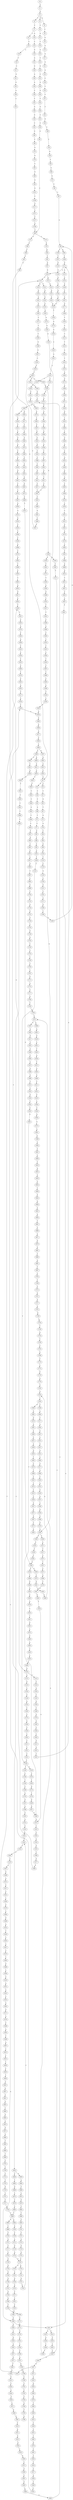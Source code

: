 strict digraph  {
	S0 -> S1 [ label = A ];
	S1 -> S2 [ label = G ];
	S2 -> S3 [ label = A ];
	S2 -> S4 [ label = C ];
	S2 -> S5 [ label = G ];
	S3 -> S6 [ label = T ];
	S4 -> S7 [ label = T ];
	S5 -> S8 [ label = T ];
	S6 -> S9 [ label = A ];
	S7 -> S10 [ label = A ];
	S7 -> S11 [ label = C ];
	S8 -> S12 [ label = G ];
	S9 -> S13 [ label = A ];
	S10 -> S14 [ label = C ];
	S11 -> S15 [ label = C ];
	S12 -> S16 [ label = C ];
	S13 -> S17 [ label = A ];
	S14 -> S18 [ label = G ];
	S15 -> S19 [ label = A ];
	S16 -> S20 [ label = A ];
	S17 -> S21 [ label = A ];
	S18 -> S22 [ label = A ];
	S19 -> S23 [ label = C ];
	S20 -> S24 [ label = C ];
	S21 -> S25 [ label = A ];
	S22 -> S26 [ label = G ];
	S23 -> S27 [ label = C ];
	S24 -> S28 [ label = G ];
	S25 -> S29 [ label = C ];
	S26 -> S30 [ label = A ];
	S27 -> S31 [ label = G ];
	S28 -> S32 [ label = C ];
	S29 -> S33 [ label = T ];
	S30 -> S34 [ label = A ];
	S31 -> S35 [ label = G ];
	S32 -> S36 [ label = G ];
	S33 -> S37 [ label = T ];
	S34 -> S38 [ label = C ];
	S35 -> S39 [ label = A ];
	S36 -> S40 [ label = G ];
	S37 -> S41 [ label = T ];
	S38 -> S42 [ label = T ];
	S39 -> S43 [ label = C ];
	S40 -> S44 [ label = T ];
	S41 -> S45 [ label = G ];
	S42 -> S46 [ label = G ];
	S43 -> S47 [ label = G ];
	S44 -> S48 [ label = G ];
	S45 -> S49 [ label = C ];
	S46 -> S50 [ label = G ];
	S47 -> S51 [ label = C ];
	S47 -> S52 [ label = T ];
	S48 -> S53 [ label = C ];
	S49 -> S54 [ label = C ];
	S50 -> S55 [ label = C ];
	S51 -> S56 [ label = C ];
	S52 -> S57 [ label = C ];
	S53 -> S58 [ label = C ];
	S54 -> S59 [ label = G ];
	S55 -> S60 [ label = G ];
	S56 -> S61 [ label = C ];
	S57 -> S62 [ label = G ];
	S58 -> S63 [ label = G ];
	S59 -> S64 [ label = T ];
	S60 -> S65 [ label = C ];
	S61 -> S66 [ label = A ];
	S62 -> S67 [ label = T ];
	S63 -> S68 [ label = C ];
	S64 -> S69 [ label = A ];
	S65 -> S70 [ label = A ];
	S66 -> S71 [ label = T ];
	S67 -> S72 [ label = G ];
	S68 -> S73 [ label = C ];
	S68 -> S74 [ label = A ];
	S69 -> S75 [ label = G ];
	S70 -> S76 [ label = G ];
	S71 -> S77 [ label = C ];
	S72 -> S78 [ label = A ];
	S73 -> S79 [ label = G ];
	S74 -> S80 [ label = A ];
	S75 -> S81 [ label = C ];
	S76 -> S82 [ label = C ];
	S77 -> S83 [ label = G ];
	S78 -> S84 [ label = C ];
	S79 -> S85 [ label = G ];
	S80 -> S86 [ label = C ];
	S81 -> S87 [ label = C ];
	S82 -> S88 [ label = G ];
	S83 -> S89 [ label = T ];
	S84 -> S90 [ label = C ];
	S85 -> S91 [ label = T ];
	S86 -> S92 [ label = C ];
	S87 -> S93 [ label = G ];
	S88 -> S94 [ label = G ];
	S89 -> S95 [ label = C ];
	S90 -> S96 [ label = G ];
	S91 -> S97 [ label = G ];
	S92 -> S98 [ label = A ];
	S93 -> S99 [ label = G ];
	S93 -> S100 [ label = C ];
	S94 -> S101 [ label = G ];
	S95 -> S102 [ label = C ];
	S96 -> S103 [ label = G ];
	S97 -> S104 [ label = G ];
	S98 -> S105 [ label = G ];
	S99 -> S106 [ label = T ];
	S100 -> S107 [ label = T ];
	S101 -> S108 [ label = T ];
	S102 -> S109 [ label = T ];
	S103 -> S110 [ label = T ];
	S104 -> S111 [ label = T ];
	S104 -> S112 [ label = A ];
	S105 -> S113 [ label = A ];
	S105 -> S114 [ label = T ];
	S106 -> S115 [ label = G ];
	S107 -> S116 [ label = G ];
	S108 -> S117 [ label = G ];
	S109 -> S118 [ label = C ];
	S110 -> S119 [ label = C ];
	S111 -> S120 [ label = G ];
	S111 -> S121 [ label = T ];
	S112 -> S122 [ label = A ];
	S113 -> S123 [ label = A ];
	S114 -> S124 [ label = C ];
	S115 -> S125 [ label = A ];
	S115 -> S104 [ label = G ];
	S116 -> S126 [ label = G ];
	S117 -> S127 [ label = C ];
	S118 -> S128 [ label = T ];
	S119 -> S129 [ label = G ];
	S120 -> S130 [ label = G ];
	S121 -> S131 [ label = A ];
	S122 -> S132 [ label = G ];
	S123 -> S133 [ label = C ];
	S124 -> S134 [ label = G ];
	S125 -> S135 [ label = C ];
	S126 -> S136 [ label = A ];
	S127 -> S137 [ label = C ];
	S128 -> S138 [ label = T ];
	S128 -> S139 [ label = G ];
	S129 -> S140 [ label = C ];
	S130 -> S141 [ label = A ];
	S131 -> S142 [ label = G ];
	S132 -> S143 [ label = A ];
	S133 -> S144 [ label = A ];
	S134 -> S145 [ label = C ];
	S135 -> S146 [ label = G ];
	S136 -> S147 [ label = A ];
	S137 -> S148 [ label = G ];
	S138 -> S149 [ label = C ];
	S139 -> S150 [ label = T ];
	S140 -> S151 [ label = G ];
	S141 -> S152 [ label = A ];
	S142 -> S153 [ label = A ];
	S143 -> S154 [ label = A ];
	S144 -> S155 [ label = G ];
	S145 -> S156 [ label = G ];
	S146 -> S157 [ label = T ];
	S147 -> S158 [ label = G ];
	S148 -> S68 [ label = C ];
	S149 -> S159 [ label = T ];
	S150 -> S160 [ label = C ];
	S151 -> S161 [ label = T ];
	S152 -> S162 [ label = C ];
	S153 -> S163 [ label = A ];
	S154 -> S164 [ label = C ];
	S155 -> S165 [ label = C ];
	S156 -> S166 [ label = C ];
	S157 -> S167 [ label = G ];
	S158 -> S168 [ label = A ];
	S159 -> S169 [ label = C ];
	S160 -> S170 [ label = G ];
	S161 -> S171 [ label = A ];
	S162 -> S172 [ label = C ];
	S163 -> S173 [ label = G ];
	S164 -> S174 [ label = G ];
	S165 -> S175 [ label = C ];
	S166 -> S176 [ label = A ];
	S167 -> S177 [ label = G ];
	S168 -> S154 [ label = A ];
	S169 -> S178 [ label = G ];
	S170 -> S179 [ label = T ];
	S171 -> S180 [ label = G ];
	S172 -> S181 [ label = T ];
	S173 -> S182 [ label = G ];
	S174 -> S183 [ label = G ];
	S175 -> S184 [ label = G ];
	S176 -> S185 [ label = G ];
	S177 -> S186 [ label = G ];
	S178 -> S187 [ label = G ];
	S179 -> S188 [ label = G ];
	S180 -> S189 [ label = C ];
	S181 -> S190 [ label = C ];
	S182 -> S191 [ label = G ];
	S183 -> S192 [ label = C ];
	S184 -> S193 [ label = T ];
	S185 -> S194 [ label = C ];
	S186 -> S195 [ label = T ];
	S187 -> S196 [ label = A ];
	S188 -> S197 [ label = G ];
	S189 -> S198 [ label = C ];
	S190 -> S199 [ label = G ];
	S191 -> S200 [ label = G ];
	S192 -> S201 [ label = A ];
	S193 -> S202 [ label = C ];
	S194 -> S203 [ label = C ];
	S195 -> S204 [ label = A ];
	S196 -> S205 [ label = G ];
	S197 -> S206 [ label = T ];
	S198 -> S93 [ label = G ];
	S199 -> S207 [ label = G ];
	S200 -> S208 [ label = T ];
	S200 -> S209 [ label = G ];
	S201 -> S210 [ label = C ];
	S202 -> S211 [ label = C ];
	S203 -> S212 [ label = G ];
	S204 -> S213 [ label = C ];
	S205 -> S214 [ label = A ];
	S206 -> S215 [ label = A ];
	S207 -> S216 [ label = C ];
	S208 -> S217 [ label = C ];
	S209 -> S218 [ label = T ];
	S210 -> S219 [ label = C ];
	S210 -> S220 [ label = T ];
	S211 -> S221 [ label = T ];
	S212 -> S222 [ label = G ];
	S213 -> S223 [ label = T ];
	S214 -> S224 [ label = G ];
	S215 -> S225 [ label = C ];
	S216 -> S226 [ label = A ];
	S217 -> S227 [ label = T ];
	S218 -> S228 [ label = C ];
	S219 -> S229 [ label = G ];
	S220 -> S230 [ label = G ];
	S221 -> S231 [ label = C ];
	S222 -> S232 [ label = T ];
	S223 -> S233 [ label = A ];
	S224 -> S234 [ label = G ];
	S225 -> S235 [ label = C ];
	S226 -> S236 [ label = C ];
	S227 -> S237 [ label = C ];
	S228 -> S238 [ label = C ];
	S229 -> S239 [ label = A ];
	S229 -> S240 [ label = G ];
	S230 -> S241 [ label = G ];
	S231 -> S128 [ label = T ];
	S232 -> S115 [ label = G ];
	S233 -> S242 [ label = T ];
	S234 -> S243 [ label = T ];
	S235 -> S244 [ label = G ];
	S236 -> S245 [ label = G ];
	S236 -> S246 [ label = C ];
	S237 -> S247 [ label = T ];
	S238 -> S248 [ label = G ];
	S239 -> S249 [ label = G ];
	S239 -> S250 [ label = A ];
	S240 -> S251 [ label = G ];
	S241 -> S252 [ label = G ];
	S242 -> S253 [ label = T ];
	S243 -> S254 [ label = C ];
	S244 -> S255 [ label = G ];
	S245 -> S256 [ label = C ];
	S246 -> S229 [ label = G ];
	S247 -> S257 [ label = C ];
	S248 -> S258 [ label = C ];
	S248 -> S259 [ label = T ];
	S249 -> S260 [ label = T ];
	S250 -> S261 [ label = T ];
	S251 -> S262 [ label = A ];
	S252 -> S263 [ label = A ];
	S253 -> S264 [ label = G ];
	S254 -> S265 [ label = C ];
	S255 -> S266 [ label = T ];
	S256 -> S267 [ label = G ];
	S257 -> S268 [ label = G ];
	S258 -> S269 [ label = C ];
	S259 -> S270 [ label = C ];
	S260 -> S271 [ label = C ];
	S261 -> S272 [ label = G ];
	S262 -> S273 [ label = A ];
	S263 -> S274 [ label = A ];
	S264 -> S275 [ label = G ];
	S265 -> S276 [ label = C ];
	S266 -> S277 [ label = G ];
	S267 -> S278 [ label = C ];
	S268 -> S279 [ label = T ];
	S269 -> S280 [ label = G ];
	S270 -> S281 [ label = G ];
	S271 -> S282 [ label = C ];
	S272 -> S283 [ label = T ];
	S273 -> S284 [ label = T ];
	S274 -> S285 [ label = C ];
	S275 -> S286 [ label = A ];
	S276 -> S287 [ label = A ];
	S276 -> S288 [ label = G ];
	S277 -> S289 [ label = G ];
	S278 -> S290 [ label = G ];
	S279 -> S291 [ label = G ];
	S280 -> S292 [ label = G ];
	S281 -> S293 [ label = G ];
	S282 -> S294 [ label = A ];
	S283 -> S295 [ label = A ];
	S284 -> S296 [ label = T ];
	S285 -> S297 [ label = T ];
	S286 -> S298 [ label = A ];
	S287 -> S299 [ label = G ];
	S288 -> S300 [ label = G ];
	S288 -> S301 [ label = A ];
	S289 -> S111 [ label = T ];
	S290 -> S302 [ label = C ];
	S290 -> S303 [ label = G ];
	S291 -> S304 [ label = G ];
	S292 -> S305 [ label = A ];
	S293 -> S306 [ label = A ];
	S294 -> S307 [ label = G ];
	S295 -> S308 [ label = G ];
	S296 -> S309 [ label = G ];
	S297 -> S310 [ label = G ];
	S298 -> S311 [ label = C ];
	S299 -> S312 [ label = A ];
	S300 -> S313 [ label = A ];
	S301 -> S314 [ label = G ];
	S301 -> S315 [ label = A ];
	S302 -> S316 [ label = G ];
	S303 -> S317 [ label = C ];
	S304 -> S318 [ label = T ];
	S305 -> S319 [ label = A ];
	S306 -> S320 [ label = A ];
	S307 -> S321 [ label = T ];
	S307 -> S322 [ label = C ];
	S308 -> S323 [ label = T ];
	S309 -> S324 [ label = A ];
	S310 -> S325 [ label = G ];
	S311 -> S326 [ label = G ];
	S312 -> S327 [ label = G ];
	S313 -> S328 [ label = G ];
	S314 -> S329 [ label = T ];
	S315 -> S330 [ label = G ];
	S316 -> S331 [ label = T ];
	S317 -> S332 [ label = T ];
	S318 -> S215 [ label = A ];
	S319 -> S333 [ label = C ];
	S320 -> S334 [ label = C ];
	S321 -> S335 [ label = A ];
	S322 -> S336 [ label = T ];
	S323 -> S337 [ label = T ];
	S324 -> S338 [ label = A ];
	S325 -> S339 [ label = A ];
	S326 -> S340 [ label = G ];
	S327 -> S341 [ label = C ];
	S328 -> S342 [ label = G ];
	S329 -> S343 [ label = C ];
	S330 -> S344 [ label = T ];
	S331 -> S345 [ label = C ];
	S332 -> S346 [ label = G ];
	S333 -> S347 [ label = T ];
	S334 -> S348 [ label = A ];
	S334 -> S349 [ label = T ];
	S335 -> S350 [ label = G ];
	S336 -> S351 [ label = T ];
	S337 -> S352 [ label = T ];
	S338 -> S353 [ label = C ];
	S339 -> S354 [ label = C ];
	S340 -> S355 [ label = T ];
	S341 -> S356 [ label = C ];
	S342 -> S357 [ label = C ];
	S343 -> S282 [ label = C ];
	S344 -> S358 [ label = C ];
	S345 -> S359 [ label = G ];
	S346 -> S360 [ label = G ];
	S347 -> S361 [ label = G ];
	S348 -> S362 [ label = G ];
	S349 -> S363 [ label = A ];
	S350 -> S364 [ label = G ];
	S351 -> S365 [ label = C ];
	S352 -> S366 [ label = C ];
	S353 -> S367 [ label = C ];
	S354 -> S368 [ label = C ];
	S355 -> S369 [ label = A ];
	S356 -> S370 [ label = A ];
	S357 -> S371 [ label = G ];
	S358 -> S372 [ label = G ];
	S359 -> S373 [ label = A ];
	S360 -> S374 [ label = A ];
	S361 -> S375 [ label = C ];
	S362 -> S376 [ label = G ];
	S363 -> S377 [ label = C ];
	S364 -> S378 [ label = G ];
	S365 -> S379 [ label = A ];
	S366 -> S380 [ label = A ];
	S367 -> S381 [ label = C ];
	S368 -> S382 [ label = C ];
	S369 -> S383 [ label = C ];
	S370 -> S384 [ label = C ];
	S371 -> S385 [ label = T ];
	S372 -> S386 [ label = C ];
	S372 -> S387 [ label = A ];
	S373 -> S388 [ label = C ];
	S374 -> S389 [ label = A ];
	S375 -> S390 [ label = A ];
	S376 -> S391 [ label = A ];
	S377 -> S392 [ label = A ];
	S378 -> S393 [ label = T ];
	S379 -> S394 [ label = C ];
	S380 -> S395 [ label = C ];
	S381 -> S396 [ label = G ];
	S382 -> S397 [ label = G ];
	S383 -> S398 [ label = G ];
	S384 -> S399 [ label = G ];
	S385 -> S400 [ label = G ];
	S386 -> S401 [ label = G ];
	S387 -> S402 [ label = G ];
	S388 -> S403 [ label = G ];
	S389 -> S404 [ label = T ];
	S390 -> S405 [ label = A ];
	S391 -> S406 [ label = A ];
	S392 -> S407 [ label = A ];
	S393 -> S408 [ label = C ];
	S394 -> S409 [ label = G ];
	S395 -> S410 [ label = T ];
	S396 -> S411 [ label = T ];
	S397 -> S412 [ label = T ];
	S398 -> S413 [ label = A ];
	S399 -> S414 [ label = G ];
	S400 -> S415 [ label = G ];
	S401 -> S416 [ label = G ];
	S402 -> S417 [ label = G ];
	S403 -> S418 [ label = C ];
	S404 -> S419 [ label = G ];
	S405 -> S420 [ label = C ];
	S406 -> S421 [ label = T ];
	S407 -> S422 [ label = C ];
	S408 -> S423 [ label = A ];
	S409 -> S424 [ label = C ];
	S410 -> S425 [ label = C ];
	S411 -> S426 [ label = C ];
	S412 -> S427 [ label = C ];
	S413 -> S428 [ label = A ];
	S414 -> S429 [ label = T ];
	S415 -> S430 [ label = T ];
	S416 -> S431 [ label = C ];
	S417 -> S432 [ label = T ];
	S418 -> S433 [ label = G ];
	S419 -> S434 [ label = G ];
	S420 -> S435 [ label = C ];
	S421 -> S436 [ label = A ];
	S422 -> S437 [ label = G ];
	S423 -> S438 [ label = C ];
	S424 -> S439 [ label = C ];
	S425 -> S440 [ label = C ];
	S426 -> S441 [ label = T ];
	S427 -> S441 [ label = T ];
	S428 -> S442 [ label = G ];
	S429 -> S443 [ label = T ];
	S430 -> S444 [ label = A ];
	S431 -> S445 [ label = T ];
	S432 -> S446 [ label = A ];
	S433 -> S447 [ label = C ];
	S434 -> S448 [ label = G ];
	S435 -> S449 [ label = A ];
	S436 -> S450 [ label = G ];
	S437 -> S451 [ label = A ];
	S438 -> S452 [ label = T ];
	S439 -> S453 [ label = C ];
	S440 -> S454 [ label = T ];
	S441 -> S455 [ label = C ];
	S442 -> S456 [ label = A ];
	S443 -> S457 [ label = A ];
	S444 -> S458 [ label = T ];
	S445 -> S459 [ label = A ];
	S446 -> S460 [ label = T ];
	S447 -> S461 [ label = C ];
	S448 -> S462 [ label = G ];
	S449 -> S105 [ label = G ];
	S450 -> S463 [ label = T ];
	S451 -> S464 [ label = A ];
	S452 -> S465 [ label = C ];
	S453 -> S466 [ label = T ];
	S454 -> S467 [ label = T ];
	S455 -> S468 [ label = G ];
	S456 -> S469 [ label = A ];
	S457 -> S470 [ label = C ];
	S458 -> S471 [ label = G ];
	S459 -> S472 [ label = T ];
	S460 -> S473 [ label = A ];
	S461 -> S474 [ label = T ];
	S462 -> S475 [ label = T ];
	S463 -> S476 [ label = C ];
	S464 -> S477 [ label = A ];
	S465 -> S478 [ label = G ];
	S466 -> S479 [ label = T ];
	S467 -> S480 [ label = T ];
	S468 -> S481 [ label = G ];
	S469 -> S482 [ label = G ];
	S470 -> S483 [ label = T ];
	S471 -> S484 [ label = A ];
	S472 -> S485 [ label = A ];
	S473 -> S486 [ label = A ];
	S474 -> S487 [ label = C ];
	S475 -> S488 [ label = C ];
	S476 -> S489 [ label = T ];
	S477 -> S490 [ label = A ];
	S478 -> S491 [ label = C ];
	S479 -> S492 [ label = C ];
	S480 -> S493 [ label = C ];
	S481 -> S494 [ label = C ];
	S482 -> S495 [ label = T ];
	S483 -> S496 [ label = G ];
	S484 -> S497 [ label = G ];
	S485 -> S498 [ label = G ];
	S486 -> S499 [ label = G ];
	S487 -> S500 [ label = G ];
	S488 -> S501 [ label = C ];
	S489 -> S502 [ label = C ];
	S490 -> S503 [ label = C ];
	S491 -> S504 [ label = T ];
	S492 -> S505 [ label = A ];
	S493 -> S506 [ label = A ];
	S494 -> S507 [ label = A ];
	S495 -> S508 [ label = G ];
	S496 -> S509 [ label = C ];
	S497 -> S510 [ label = C ];
	S498 -> S511 [ label = T ];
	S499 -> S512 [ label = T ];
	S500 -> S513 [ label = G ];
	S501 -> S248 [ label = G ];
	S502 -> S514 [ label = T ];
	S503 -> S515 [ label = A ];
	S504 -> S516 [ label = T ];
	S505 -> S517 [ label = T ];
	S506 -> S518 [ label = T ];
	S507 -> S236 [ label = C ];
	S508 -> S519 [ label = T ];
	S509 -> S520 [ label = A ];
	S510 -> S521 [ label = G ];
	S511 -> S522 [ label = A ];
	S512 -> S523 [ label = C ];
	S513 -> S524 [ label = G ];
	S514 -> S525 [ label = C ];
	S515 -> S526 [ label = G ];
	S516 -> S527 [ label = C ];
	S517 -> S528 [ label = C ];
	S518 -> S529 [ label = C ];
	S519 -> S530 [ label = C ];
	S520 -> S531 [ label = G ];
	S521 -> S532 [ label = G ];
	S522 -> S533 [ label = G ];
	S523 -> S534 [ label = G ];
	S524 -> S535 [ label = C ];
	S525 -> S536 [ label = T ];
	S526 -> S537 [ label = A ];
	S527 -> S538 [ label = A ];
	S528 -> S539 [ label = C ];
	S529 -> S540 [ label = C ];
	S530 -> S541 [ label = C ];
	S531 -> S542 [ label = A ];
	S532 -> S543 [ label = T ];
	S533 -> S544 [ label = C ];
	S534 -> S545 [ label = T ];
	S535 -> S546 [ label = T ];
	S536 -> S547 [ label = G ];
	S537 -> S548 [ label = A ];
	S538 -> S549 [ label = T ];
	S539 -> S550 [ label = A ];
	S540 -> S550 [ label = A ];
	S541 -> S551 [ label = T ];
	S542 -> S552 [ label = C ];
	S543 -> S553 [ label = C ];
	S544 -> S554 [ label = C ];
	S545 -> S555 [ label = G ];
	S546 -> S556 [ label = C ];
	S547 -> S557 [ label = A ];
	S548 -> S558 [ label = G ];
	S549 -> S559 [ label = C ];
	S550 -> S560 [ label = G ];
	S551 -> S561 [ label = G ];
	S552 -> S562 [ label = G ];
	S553 -> S563 [ label = G ];
	S554 -> S564 [ label = G ];
	S555 -> S565 [ label = G ];
	S556 -> S566 [ label = A ];
	S557 -> S567 [ label = G ];
	S558 -> S568 [ label = G ];
	S559 -> S539 [ label = C ];
	S560 -> S569 [ label = A ];
	S561 -> S570 [ label = G ];
	S562 -> S571 [ label = G ];
	S563 -> S572 [ label = C ];
	S564 -> S573 [ label = A ];
	S565 -> S206 [ label = T ];
	S566 -> S574 [ label = C ];
	S567 -> S575 [ label = T ];
	S568 -> S576 [ label = G ];
	S569 -> S577 [ label = A ];
	S570 -> S578 [ label = C ];
	S571 -> S579 [ label = A ];
	S572 -> S580 [ label = A ];
	S573 -> S581 [ label = A ];
	S574 -> S582 [ label = G ];
	S575 -> S583 [ label = A ];
	S576 -> S200 [ label = G ];
	S577 -> S584 [ label = C ];
	S578 -> S585 [ label = C ];
	S579 -> S586 [ label = C ];
	S580 -> S587 [ label = C ];
	S581 -> S588 [ label = A ];
	S582 -> S589 [ label = T ];
	S584 -> S590 [ label = C ];
	S585 -> S591 [ label = T ];
	S586 -> S592 [ label = A ];
	S587 -> S593 [ label = G ];
	S588 -> S594 [ label = C ];
	S589 -> S595 [ label = C ];
	S590 -> S596 [ label = A ];
	S590 -> S597 [ label = G ];
	S591 -> S598 [ label = G ];
	S592 -> S599 [ label = C ];
	S593 -> S600 [ label = C ];
	S594 -> S601 [ label = C ];
	S595 -> S602 [ label = C ];
	S596 -> S603 [ label = G ];
	S596 -> S604 [ label = C ];
	S597 -> S605 [ label = G ];
	S598 -> S606 [ label = G ];
	S599 -> S607 [ label = A ];
	S600 -> S608 [ label = G ];
	S601 -> S609 [ label = C ];
	S602 -> S610 [ label = A ];
	S603 -> S611 [ label = A ];
	S604 -> S612 [ label = C ];
	S605 -> S613 [ label = A ];
	S606 -> S614 [ label = G ];
	S607 -> S615 [ label = C ];
	S608 -> S278 [ label = C ];
	S609 -> S616 [ label = C ];
	S610 -> S617 [ label = G ];
	S611 -> S618 [ label = C ];
	S612 -> S619 [ label = A ];
	S613 -> S620 [ label = C ];
	S614 -> S621 [ label = T ];
	S615 -> S622 [ label = C ];
	S616 -> S623 [ label = G ];
	S617 -> S624 [ label = C ];
	S618 -> S625 [ label = T ];
	S619 -> S626 [ label = C ];
	S620 -> S47 [ label = G ];
	S621 -> S627 [ label = C ];
	S622 -> S628 [ label = T ];
	S623 -> S629 [ label = A ];
	S624 -> S336 [ label = T ];
	S625 -> S630 [ label = C ];
	S626 -> S631 [ label = C ];
	S627 -> S632 [ label = C ];
	S628 -> S633 [ label = C ];
	S629 -> S634 [ label = C ];
	S630 -> S635 [ label = C ];
	S631 -> S636 [ label = C ];
	S632 -> S637 [ label = C ];
	S633 -> S638 [ label = T ];
	S634 -> S639 [ label = T ];
	S635 -> S640 [ label = C ];
	S636 -> S641 [ label = C ];
	S637 -> S642 [ label = G ];
	S638 -> S643 [ label = A ];
	S639 -> S644 [ label = A ];
	S640 -> S645 [ label = A ];
	S641 -> S646 [ label = T ];
	S642 -> S301 [ label = A ];
	S643 -> S647 [ label = G ];
	S644 -> S648 [ label = G ];
	S645 -> S649 [ label = T ];
	S646 -> S650 [ label = T ];
	S647 -> S651 [ label = A ];
	S648 -> S652 [ label = A ];
	S649 -> S653 [ label = C ];
	S650 -> S654 [ label = C ];
	S651 -> S655 [ label = A ];
	S652 -> S656 [ label = A ];
	S653 -> S657 [ label = T ];
	S654 -> S658 [ label = C ];
	S654 -> S659 [ label = G ];
	S655 -> S660 [ label = C ];
	S656 -> S661 [ label = T ];
	S657 -> S662 [ label = G ];
	S658 -> S663 [ label = T ];
	S659 -> S664 [ label = A ];
	S660 -> S665 [ label = G ];
	S661 -> S666 [ label = C ];
	S662 -> S667 [ label = C ];
	S663 -> S668 [ label = G ];
	S664 -> S669 [ label = T ];
	S665 -> S670 [ label = A ];
	S666 -> S671 [ label = G ];
	S667 -> S672 [ label = C ];
	S668 -> S673 [ label = T ];
	S669 -> S674 [ label = C ];
	S670 -> S675 [ label = G ];
	S671 -> S676 [ label = G ];
	S672 -> S677 [ label = A ];
	S673 -> S678 [ label = C ];
	S674 -> S679 [ label = G ];
	S675 -> S680 [ label = G ];
	S676 -> S681 [ label = G ];
	S677 -> S682 [ label = G ];
	S678 -> S683 [ label = C ];
	S679 -> S684 [ label = T ];
	S680 -> S685 [ label = T ];
	S681 -> S686 [ label = T ];
	S682 -> S687 [ label = T ];
	S683 -> S688 [ label = T ];
	S684 -> S689 [ label = T ];
	S685 -> S690 [ label = G ];
	S686 -> S691 [ label = A ];
	S687 -> S692 [ label = C ];
	S688 -> S693 [ label = A ];
	S688 -> S694 [ label = T ];
	S689 -> S695 [ label = T ];
	S690 -> S696 [ label = T ];
	S691 -> S697 [ label = T ];
	S692 -> S698 [ label = G ];
	S693 -> S699 [ label = C ];
	S694 -> S700 [ label = G ];
	S695 -> S701 [ label = G ];
	S696 -> S702 [ label = C ];
	S697 -> S703 [ label = C ];
	S698 -> S704 [ label = T ];
	S699 -> S705 [ label = T ];
	S700 -> S706 [ label = T ];
	S701 -> S707 [ label = T ];
	S702 -> S708 [ label = C ];
	S703 -> S709 [ label = C ];
	S704 -> S710 [ label = A ];
	S705 -> S711 [ label = A ];
	S706 -> S712 [ label = A ];
	S707 -> S713 [ label = A ];
	S708 -> S714 [ label = C ];
	S709 -> S715 [ label = C ];
	S710 -> S716 [ label = A ];
	S711 -> S717 [ label = C ];
	S712 -> S718 [ label = G ];
	S713 -> S719 [ label = G ];
	S714 -> S720 [ label = T ];
	S715 -> S721 [ label = G ];
	S716 -> S722 [ label = G ];
	S717 -> S723 [ label = C ];
	S718 -> S724 [ label = G ];
	S719 -> S725 [ label = G ];
	S720 -> S726 [ label = G ];
	S721 -> S727 [ label = A ];
	S722 -> S728 [ label = A ];
	S723 -> S729 [ label = A ];
	S724 -> S730 [ label = A ];
	S725 -> S730 [ label = A ];
	S726 -> S731 [ label = T ];
	S727 -> S732 [ label = A ];
	S728 -> S733 [ label = C ];
	S729 -> S734 [ label = G ];
	S730 -> S735 [ label = G ];
	S730 -> S736 [ label = A ];
	S731 -> S737 [ label = C ];
	S732 -> S738 [ label = A ];
	S733 -> S739 [ label = G ];
	S734 -> S740 [ label = G ];
	S735 -> S741 [ label = A ];
	S736 -> S742 [ label = A ];
	S737 -> S743 [ label = C ];
	S738 -> S744 [ label = G ];
	S739 -> S745 [ label = G ];
	S740 -> S746 [ label = A ];
	S741 -> S747 [ label = G ];
	S742 -> S748 [ label = G ];
	S743 -> S688 [ label = T ];
	S744 -> S749 [ label = T ];
	S745 -> S750 [ label = C ];
	S746 -> S751 [ label = G ];
	S747 -> S752 [ label = G ];
	S748 -> S753 [ label = G ];
	S749 -> S754 [ label = G ];
	S750 -> S755 [ label = T ];
	S751 -> S756 [ label = A ];
	S752 -> S243 [ label = T ];
	S753 -> S757 [ label = T ];
	S754 -> S758 [ label = T ];
	S755 -> S759 [ label = C ];
	S756 -> S760 [ label = G ];
	S757 -> S761 [ label = C ];
	S758 -> S762 [ label = C ];
	S759 -> S763 [ label = T ];
	S760 -> S764 [ label = T ];
	S761 -> S765 [ label = C ];
	S762 -> S766 [ label = G ];
	S763 -> S767 [ label = C ];
	S764 -> S768 [ label = C ];
	S765 -> S769 [ label = C ];
	S766 -> S770 [ label = T ];
	S767 -> S771 [ label = G ];
	S768 -> S772 [ label = A ];
	S769 -> S288 [ label = G ];
	S770 -> S773 [ label = C ];
	S771 -> S774 [ label = A ];
	S772 -> S775 [ label = G ];
	S773 -> S776 [ label = G ];
	S774 -> S777 [ label = A ];
	S775 -> S778 [ label = G ];
	S776 -> S779 [ label = G ];
	S777 -> S780 [ label = G ];
	S778 -> S781 [ label = A ];
	S779 -> S782 [ label = A ];
	S780 -> S783 [ label = T ];
	S781 -> S784 [ label = C ];
	S782 -> S320 [ label = A ];
	S783 -> S785 [ label = C ];
	S784 -> S786 [ label = C ];
	S785 -> S372 [ label = G ];
	S786 -> S787 [ label = A ];
	S787 -> S788 [ label = G ];
	S788 -> S789 [ label = T ];
	S789 -> S790 [ label = C ];
	S790 -> S791 [ label = T ];
	S791 -> S792 [ label = C ];
	S792 -> S793 [ label = T ];
	S793 -> S794 [ label = G ];
	S794 -> S795 [ label = T ];
	S795 -> S796 [ label = A ];
}
